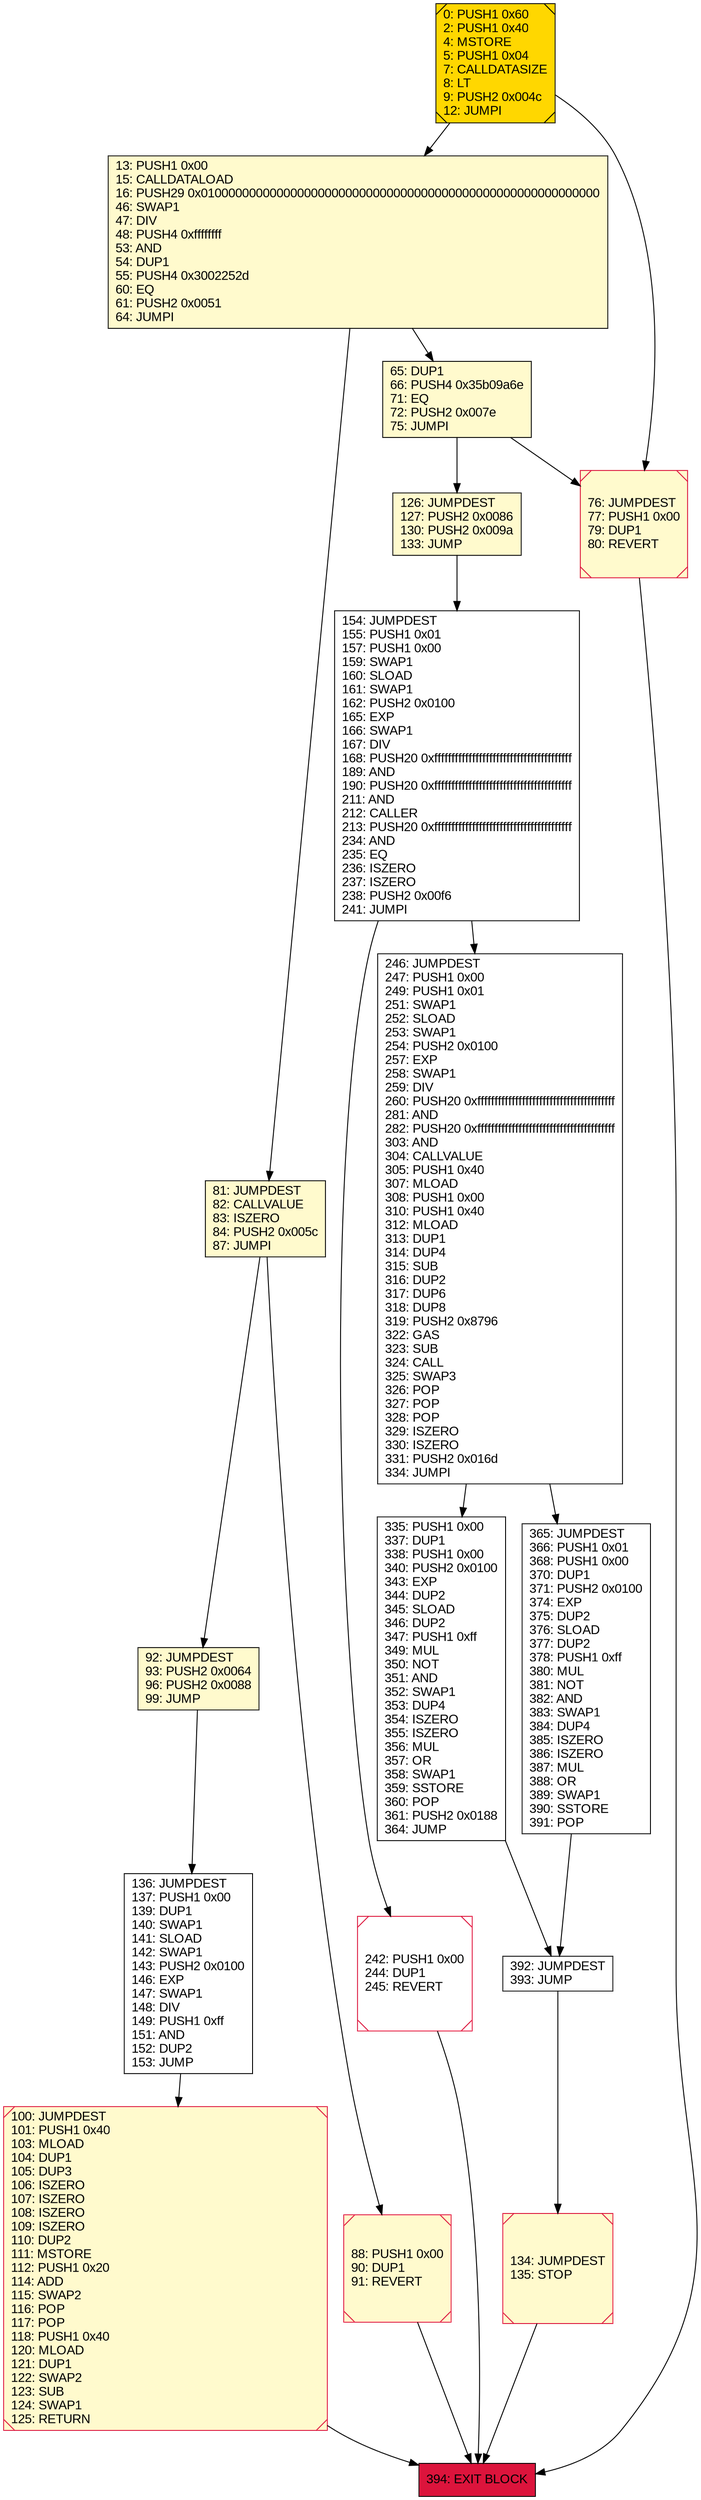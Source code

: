digraph G {
bgcolor=transparent rankdir=UD;
node [shape=box style=filled color=black fillcolor=white fontname=arial fontcolor=black];
13 [label="13: PUSH1 0x00\l15: CALLDATALOAD\l16: PUSH29 0x0100000000000000000000000000000000000000000000000000000000\l46: SWAP1\l47: DIV\l48: PUSH4 0xffffffff\l53: AND\l54: DUP1\l55: PUSH4 0x3002252d\l60: EQ\l61: PUSH2 0x0051\l64: JUMPI\l" fillcolor=lemonchiffon ];
246 [label="246: JUMPDEST\l247: PUSH1 0x00\l249: PUSH1 0x01\l251: SWAP1\l252: SLOAD\l253: SWAP1\l254: PUSH2 0x0100\l257: EXP\l258: SWAP1\l259: DIV\l260: PUSH20 0xffffffffffffffffffffffffffffffffffffffff\l281: AND\l282: PUSH20 0xffffffffffffffffffffffffffffffffffffffff\l303: AND\l304: CALLVALUE\l305: PUSH1 0x40\l307: MLOAD\l308: PUSH1 0x00\l310: PUSH1 0x40\l312: MLOAD\l313: DUP1\l314: DUP4\l315: SUB\l316: DUP2\l317: DUP6\l318: DUP8\l319: PUSH2 0x8796\l322: GAS\l323: SUB\l324: CALL\l325: SWAP3\l326: POP\l327: POP\l328: POP\l329: ISZERO\l330: ISZERO\l331: PUSH2 0x016d\l334: JUMPI\l" ];
365 [label="365: JUMPDEST\l366: PUSH1 0x01\l368: PUSH1 0x00\l370: DUP1\l371: PUSH2 0x0100\l374: EXP\l375: DUP2\l376: SLOAD\l377: DUP2\l378: PUSH1 0xff\l380: MUL\l381: NOT\l382: AND\l383: SWAP1\l384: DUP4\l385: ISZERO\l386: ISZERO\l387: MUL\l388: OR\l389: SWAP1\l390: SSTORE\l391: POP\l" ];
92 [label="92: JUMPDEST\l93: PUSH2 0x0064\l96: PUSH2 0x0088\l99: JUMP\l" fillcolor=lemonchiffon ];
0 [label="0: PUSH1 0x60\l2: PUSH1 0x40\l4: MSTORE\l5: PUSH1 0x04\l7: CALLDATASIZE\l8: LT\l9: PUSH2 0x004c\l12: JUMPI\l" fillcolor=lemonchiffon shape=Msquare fillcolor=gold ];
76 [label="76: JUMPDEST\l77: PUSH1 0x00\l79: DUP1\l80: REVERT\l" fillcolor=lemonchiffon shape=Msquare color=crimson ];
65 [label="65: DUP1\l66: PUSH4 0x35b09a6e\l71: EQ\l72: PUSH2 0x007e\l75: JUMPI\l" fillcolor=lemonchiffon ];
394 [label="394: EXIT BLOCK\l" fillcolor=crimson ];
154 [label="154: JUMPDEST\l155: PUSH1 0x01\l157: PUSH1 0x00\l159: SWAP1\l160: SLOAD\l161: SWAP1\l162: PUSH2 0x0100\l165: EXP\l166: SWAP1\l167: DIV\l168: PUSH20 0xffffffffffffffffffffffffffffffffffffffff\l189: AND\l190: PUSH20 0xffffffffffffffffffffffffffffffffffffffff\l211: AND\l212: CALLER\l213: PUSH20 0xffffffffffffffffffffffffffffffffffffffff\l234: AND\l235: EQ\l236: ISZERO\l237: ISZERO\l238: PUSH2 0x00f6\l241: JUMPI\l" ];
126 [label="126: JUMPDEST\l127: PUSH2 0x0086\l130: PUSH2 0x009a\l133: JUMP\l" fillcolor=lemonchiffon ];
136 [label="136: JUMPDEST\l137: PUSH1 0x00\l139: DUP1\l140: SWAP1\l141: SLOAD\l142: SWAP1\l143: PUSH2 0x0100\l146: EXP\l147: SWAP1\l148: DIV\l149: PUSH1 0xff\l151: AND\l152: DUP2\l153: JUMP\l" ];
81 [label="81: JUMPDEST\l82: CALLVALUE\l83: ISZERO\l84: PUSH2 0x005c\l87: JUMPI\l" fillcolor=lemonchiffon ];
134 [label="134: JUMPDEST\l135: STOP\l" fillcolor=lemonchiffon shape=Msquare color=crimson ];
242 [label="242: PUSH1 0x00\l244: DUP1\l245: REVERT\l" shape=Msquare color=crimson ];
100 [label="100: JUMPDEST\l101: PUSH1 0x40\l103: MLOAD\l104: DUP1\l105: DUP3\l106: ISZERO\l107: ISZERO\l108: ISZERO\l109: ISZERO\l110: DUP2\l111: MSTORE\l112: PUSH1 0x20\l114: ADD\l115: SWAP2\l116: POP\l117: POP\l118: PUSH1 0x40\l120: MLOAD\l121: DUP1\l122: SWAP2\l123: SUB\l124: SWAP1\l125: RETURN\l" fillcolor=lemonchiffon shape=Msquare color=crimson ];
88 [label="88: PUSH1 0x00\l90: DUP1\l91: REVERT\l" fillcolor=lemonchiffon shape=Msquare color=crimson ];
335 [label="335: PUSH1 0x00\l337: DUP1\l338: PUSH1 0x00\l340: PUSH2 0x0100\l343: EXP\l344: DUP2\l345: SLOAD\l346: DUP2\l347: PUSH1 0xff\l349: MUL\l350: NOT\l351: AND\l352: SWAP1\l353: DUP4\l354: ISZERO\l355: ISZERO\l356: MUL\l357: OR\l358: SWAP1\l359: SSTORE\l360: POP\l361: PUSH2 0x0188\l364: JUMP\l" ];
392 [label="392: JUMPDEST\l393: JUMP\l" ];
246 -> 365;
65 -> 76;
76 -> 394;
335 -> 392;
65 -> 126;
126 -> 154;
0 -> 13;
154 -> 246;
81 -> 88;
92 -> 136;
13 -> 65;
392 -> 134;
0 -> 76;
13 -> 81;
100 -> 394;
88 -> 394;
136 -> 100;
81 -> 92;
134 -> 394;
154 -> 242;
242 -> 394;
246 -> 335;
365 -> 392;
}